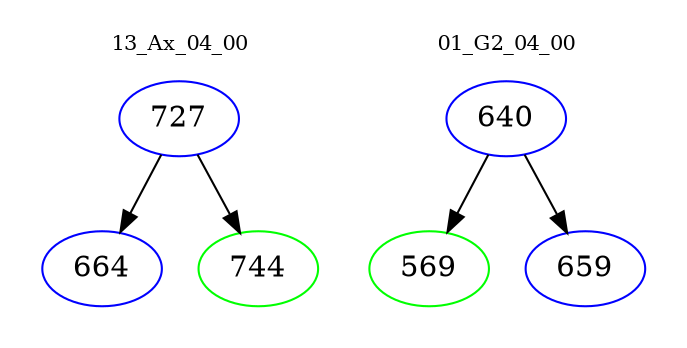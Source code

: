 digraph{
subgraph cluster_0 {
color = white
label = "13_Ax_04_00";
fontsize=10;
T0_727 [label="727", color="blue"]
T0_727 -> T0_664 [color="black"]
T0_664 [label="664", color="blue"]
T0_727 -> T0_744 [color="black"]
T0_744 [label="744", color="green"]
}
subgraph cluster_1 {
color = white
label = "01_G2_04_00";
fontsize=10;
T1_640 [label="640", color="blue"]
T1_640 -> T1_569 [color="black"]
T1_569 [label="569", color="green"]
T1_640 -> T1_659 [color="black"]
T1_659 [label="659", color="blue"]
}
}
